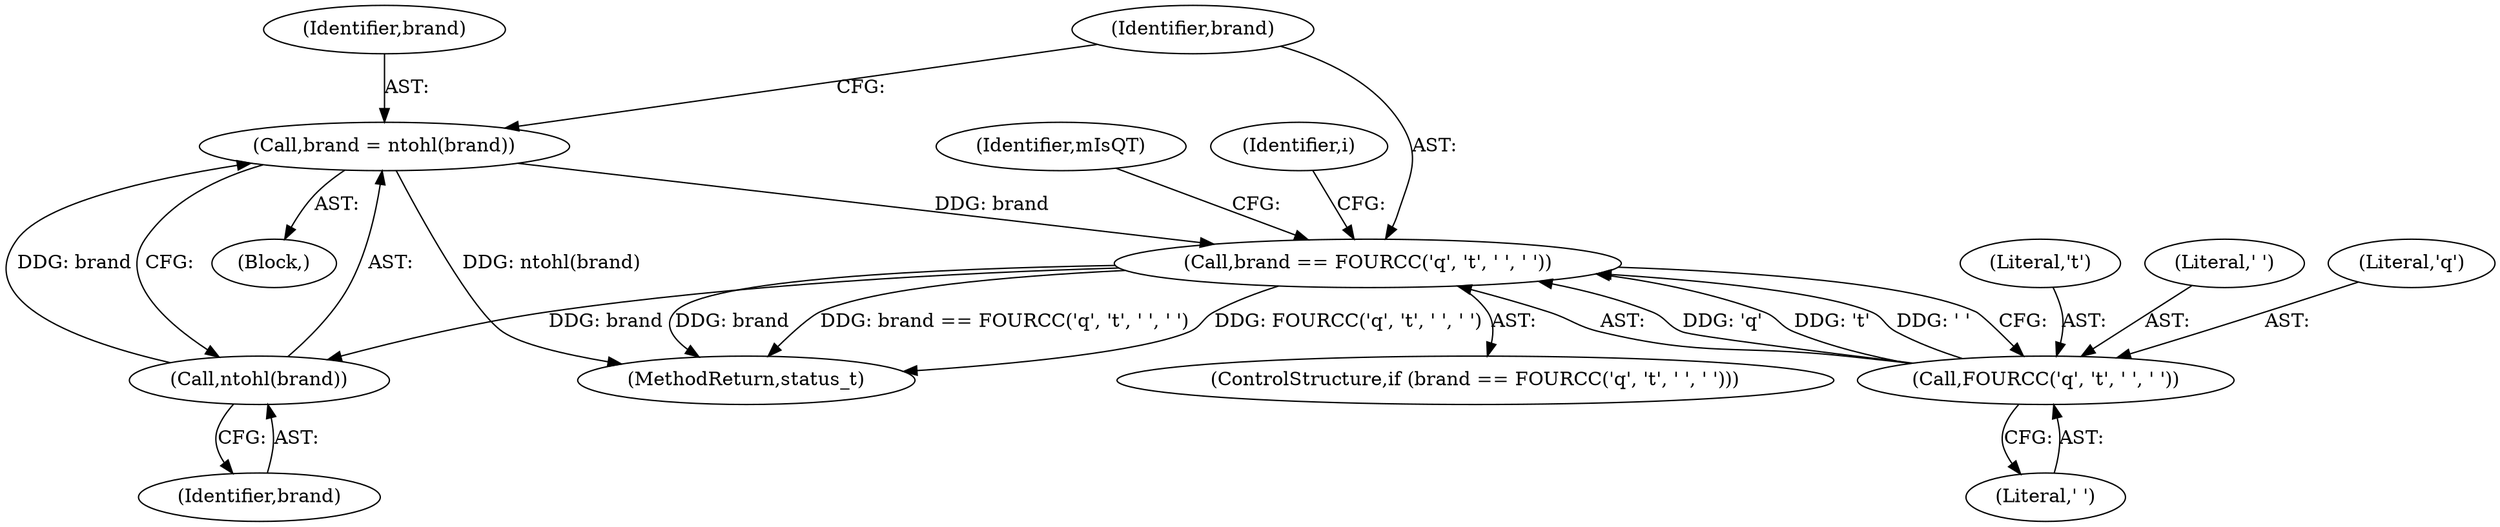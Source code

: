 digraph "0_Android_8a3a2f6ea7defe1a81bb32b3c9f3537f84749b9d@API" {
"1003873" [label="(Call,brand = ntohl(brand))"];
"1003875" [label="(Call,ntohl(brand))"];
"1003878" [label="(Call,brand == FOURCC('q', 't', ' ', ' '))"];
"1003873" [label="(Call,brand = ntohl(brand))"];
"1003880" [label="(Call,FOURCC('q', 't', ' ', ' '))"];
"1003876" [label="(Identifier,brand)"];
"1003881" [label="(Literal,'q')"];
"1003874" [label="(Identifier,brand)"];
"1003879" [label="(Identifier,brand)"];
"1003923" [label="(MethodReturn,status_t)"];
"1003882" [label="(Literal,'t')"];
"1003877" [label="(ControlStructure,if (brand == FOURCC('q', 't', ' ', ' ')))"];
"1003887" [label="(Identifier,mIsQT)"];
"1003875" [label="(Call,ntohl(brand))"];
"1003850" [label="(Block,)"];
"1003884" [label="(Literal,' ')"];
"1003878" [label="(Call,brand == FOURCC('q', 't', ' ', ' '))"];
"1003873" [label="(Call,brand = ntohl(brand))"];
"1003883" [label="(Literal,' ')"];
"1003880" [label="(Call,FOURCC('q', 't', ' ', ' '))"];
"1003849" [label="(Identifier,i)"];
"1003873" -> "1003850"  [label="AST: "];
"1003873" -> "1003875"  [label="CFG: "];
"1003874" -> "1003873"  [label="AST: "];
"1003875" -> "1003873"  [label="AST: "];
"1003879" -> "1003873"  [label="CFG: "];
"1003873" -> "1003923"  [label="DDG: ntohl(brand)"];
"1003875" -> "1003873"  [label="DDG: brand"];
"1003873" -> "1003878"  [label="DDG: brand"];
"1003875" -> "1003876"  [label="CFG: "];
"1003876" -> "1003875"  [label="AST: "];
"1003878" -> "1003875"  [label="DDG: brand"];
"1003878" -> "1003877"  [label="AST: "];
"1003878" -> "1003880"  [label="CFG: "];
"1003879" -> "1003878"  [label="AST: "];
"1003880" -> "1003878"  [label="AST: "];
"1003887" -> "1003878"  [label="CFG: "];
"1003849" -> "1003878"  [label="CFG: "];
"1003878" -> "1003923"  [label="DDG: brand == FOURCC('q', 't', ' ', ' ')"];
"1003878" -> "1003923"  [label="DDG: FOURCC('q', 't', ' ', ' ')"];
"1003878" -> "1003923"  [label="DDG: brand"];
"1003880" -> "1003878"  [label="DDG: 'q'"];
"1003880" -> "1003878"  [label="DDG: 't'"];
"1003880" -> "1003878"  [label="DDG: ' '"];
"1003880" -> "1003884"  [label="CFG: "];
"1003881" -> "1003880"  [label="AST: "];
"1003882" -> "1003880"  [label="AST: "];
"1003883" -> "1003880"  [label="AST: "];
"1003884" -> "1003880"  [label="AST: "];
}
